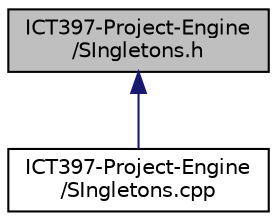 digraph "ICT397-Project-Engine/SIngletons.h"
{
 // LATEX_PDF_SIZE
  edge [fontname="Helvetica",fontsize="10",labelfontname="Helvetica",labelfontsize="10"];
  node [fontname="Helvetica",fontsize="10",shape=record];
  Node1 [label="ICT397-Project-Engine\l/SIngletons.h",height=0.2,width=0.4,color="black", fillcolor="grey75", style="filled", fontcolor="black",tooltip=" "];
  Node1 -> Node2 [dir="back",color="midnightblue",fontsize="10",style="solid",fontname="Helvetica"];
  Node2 [label="ICT397-Project-Engine\l/SIngletons.cpp",height=0.2,width=0.4,color="black", fillcolor="white", style="filled",URL="$_s_ingletons_8cpp.html",tooltip=" "];
}
